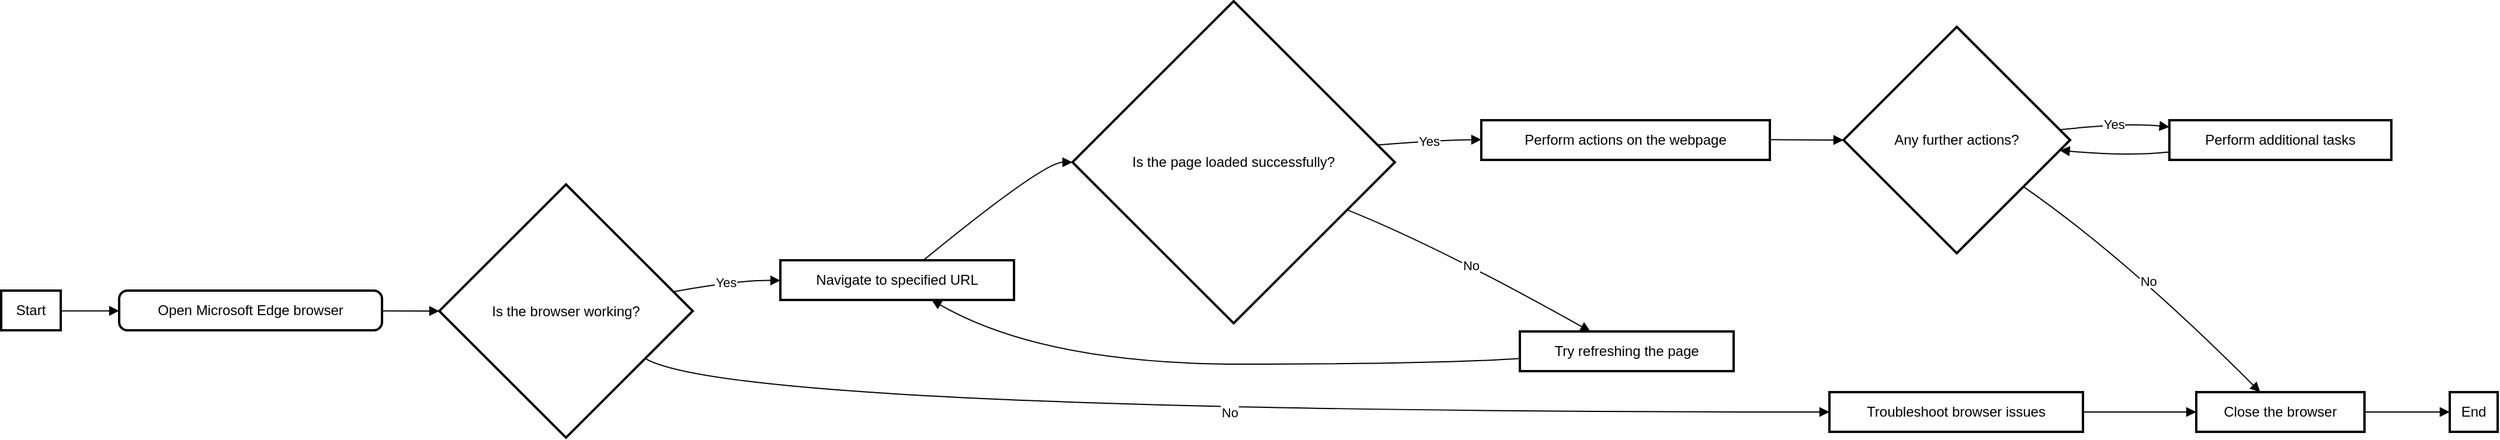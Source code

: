 <mxfile version="24.6.5" type="github">
  <diagram name="Page-1" id="foo3c1GcuC7O5R_-eeq7">
    <mxGraphModel>
      <root>
        <mxCell id="0" />
        <mxCell id="1" parent="0" />
        <mxCell id="2" value="Start" style="whiteSpace=wrap;strokeWidth=2;" vertex="1" parent="1">
          <mxGeometry y="248" width="51" height="34" as="geometry" />
        </mxCell>
        <mxCell id="3" value="Open Microsoft Edge browser" style="rounded=1;absoluteArcSize=1;arcSize=14;whiteSpace=wrap;strokeWidth=2;" vertex="1" parent="1">
          <mxGeometry x="101" y="248" width="225" height="34" as="geometry" />
        </mxCell>
        <mxCell id="4" value="Is the browser working?" style="rhombus;strokeWidth=2;whiteSpace=wrap;" vertex="1" parent="1">
          <mxGeometry x="375" y="157" width="217" height="217" as="geometry" />
        </mxCell>
        <mxCell id="5" value="Navigate to specified URL" style="whiteSpace=wrap;strokeWidth=2;" vertex="1" parent="1">
          <mxGeometry x="667" y="222" width="200" height="34" as="geometry" />
        </mxCell>
        <mxCell id="6" value="Is the page loaded successfully?" style="rhombus;strokeWidth=2;whiteSpace=wrap;" vertex="1" parent="1">
          <mxGeometry x="917" width="276" height="276" as="geometry" />
        </mxCell>
        <mxCell id="7" value="Perform actions on the webpage" style="whiteSpace=wrap;strokeWidth=2;" vertex="1" parent="1">
          <mxGeometry x="1267" y="102" width="247" height="34" as="geometry" />
        </mxCell>
        <mxCell id="8" value="Try refreshing the page" style="whiteSpace=wrap;strokeWidth=2;" vertex="1" parent="1">
          <mxGeometry x="1300" y="283" width="183" height="34" as="geometry" />
        </mxCell>
        <mxCell id="9" value="Any further actions?" style="rhombus;strokeWidth=2;whiteSpace=wrap;" vertex="1" parent="1">
          <mxGeometry x="1577" y="22" width="194" height="194" as="geometry" />
        </mxCell>
        <mxCell id="10" value="Perform additional tasks" style="whiteSpace=wrap;strokeWidth=2;" vertex="1" parent="1">
          <mxGeometry x="1856" y="102" width="190" height="34" as="geometry" />
        </mxCell>
        <mxCell id="11" value="Close the browser" style="whiteSpace=wrap;strokeWidth=2;" vertex="1" parent="1">
          <mxGeometry x="1879" y="335" width="144" height="34" as="geometry" />
        </mxCell>
        <mxCell id="12" value="End" style="whiteSpace=wrap;strokeWidth=2;" vertex="1" parent="1">
          <mxGeometry x="2096" y="335" width="41" height="34" as="geometry" />
        </mxCell>
        <mxCell id="13" value="Troubleshoot browser issues" style="whiteSpace=wrap;strokeWidth=2;" vertex="1" parent="1">
          <mxGeometry x="1565" y="335" width="217" height="34" as="geometry" />
        </mxCell>
        <mxCell id="14" value="" style="curved=1;startArrow=none;endArrow=block;exitX=0.99;exitY=0.51;entryX=0;entryY=0.51;" edge="1" parent="1" source="2" target="3">
          <mxGeometry relative="1" as="geometry">
            <Array as="points" />
          </mxGeometry>
        </mxCell>
        <mxCell id="15" value="" style="curved=1;startArrow=none;endArrow=block;exitX=1;exitY=0.51;entryX=0;entryY=0.5;" edge="1" parent="1" source="3" target="4">
          <mxGeometry relative="1" as="geometry">
            <Array as="points" />
          </mxGeometry>
        </mxCell>
        <mxCell id="16" value="Yes" style="curved=1;startArrow=none;endArrow=block;exitX=1;exitY=0.41;entryX=0;entryY=0.51;" edge="1" parent="1" source="4" target="5">
          <mxGeometry relative="1" as="geometry">
            <Array as="points">
              <mxPoint x="630" y="239" />
            </Array>
          </mxGeometry>
        </mxCell>
        <mxCell id="17" value="" style="curved=1;startArrow=none;endArrow=block;exitX=0.61;exitY=0.01;entryX=0;entryY=0.5;" edge="1" parent="1" source="5" target="6">
          <mxGeometry relative="1" as="geometry">
            <Array as="points">
              <mxPoint x="892" y="138" />
            </Array>
          </mxGeometry>
        </mxCell>
        <mxCell id="18" value="Yes" style="curved=1;startArrow=none;endArrow=block;exitX=1;exitY=0.44;entryX=0;entryY=0.49;" edge="1" parent="1" source="6" target="7">
          <mxGeometry relative="1" as="geometry">
            <Array as="points">
              <mxPoint x="1230" y="119" />
            </Array>
          </mxGeometry>
        </mxCell>
        <mxCell id="19" value="No" style="curved=1;startArrow=none;endArrow=block;exitX=1;exitY=0.71;entryX=0.33;entryY=0;" edge="1" parent="1" source="6" target="8">
          <mxGeometry relative="1" as="geometry">
            <Array as="points">
              <mxPoint x="1230" y="210" />
            </Array>
          </mxGeometry>
        </mxCell>
        <mxCell id="20" value="" style="curved=1;startArrow=none;endArrow=block;exitX=0;exitY=0.68;entryX=0.65;entryY=1.01;" edge="1" parent="1" source="8" target="5">
          <mxGeometry relative="1" as="geometry">
            <Array as="points">
              <mxPoint x="1230" y="311" />
              <mxPoint x="892" y="311" />
            </Array>
          </mxGeometry>
        </mxCell>
        <mxCell id="21" value="" style="curved=1;startArrow=none;endArrow=block;exitX=1;exitY=0.49;entryX=0;entryY=0.5;" edge="1" parent="1" source="7" target="9">
          <mxGeometry relative="1" as="geometry">
            <Array as="points" />
          </mxGeometry>
        </mxCell>
        <mxCell id="22" value="Yes" style="curved=1;startArrow=none;endArrow=block;exitX=1;exitY=0.45;entryX=0;entryY=0.17;" edge="1" parent="1" source="9" target="10">
          <mxGeometry relative="1" as="geometry">
            <Array as="points">
              <mxPoint x="1819" y="104" />
            </Array>
          </mxGeometry>
        </mxCell>
        <mxCell id="23" value="" style="curved=1;startArrow=none;endArrow=block;exitX=0;exitY=0.8;entryX=1;entryY=0.55;" edge="1" parent="1" source="10" target="9">
          <mxGeometry relative="1" as="geometry">
            <Array as="points">
              <mxPoint x="1819" y="133" />
            </Array>
          </mxGeometry>
        </mxCell>
        <mxCell id="24" value="No" style="curved=1;startArrow=none;endArrow=block;exitX=1;exitY=0.85;entryX=0.38;entryY=0;" edge="1" parent="1" source="9" target="11">
          <mxGeometry relative="1" as="geometry">
            <Array as="points">
              <mxPoint x="1819" y="220" />
            </Array>
          </mxGeometry>
        </mxCell>
        <mxCell id="25" value="" style="curved=1;startArrow=none;endArrow=block;exitX=1;exitY=0.5;entryX=0;entryY=0.5;" edge="1" parent="1" source="11" target="12">
          <mxGeometry relative="1" as="geometry">
            <Array as="points" />
          </mxGeometry>
        </mxCell>
        <mxCell id="26" value="No" style="curved=1;startArrow=none;endArrow=block;exitX=1;exitY=0.8;entryX=0;entryY=0.5;" edge="1" parent="1" source="4" target="13">
          <mxGeometry relative="1" as="geometry">
            <Array as="points">
              <mxPoint x="630" y="352" />
            </Array>
          </mxGeometry>
        </mxCell>
        <mxCell id="27" value="" style="curved=1;startArrow=none;endArrow=block;exitX=1;exitY=0.5;entryX=0;entryY=0.5;" edge="1" parent="1" source="13" target="11">
          <mxGeometry relative="1" as="geometry">
            <Array as="points" />
          </mxGeometry>
        </mxCell>
      </root>
    </mxGraphModel>
  </diagram>
</mxfile>
